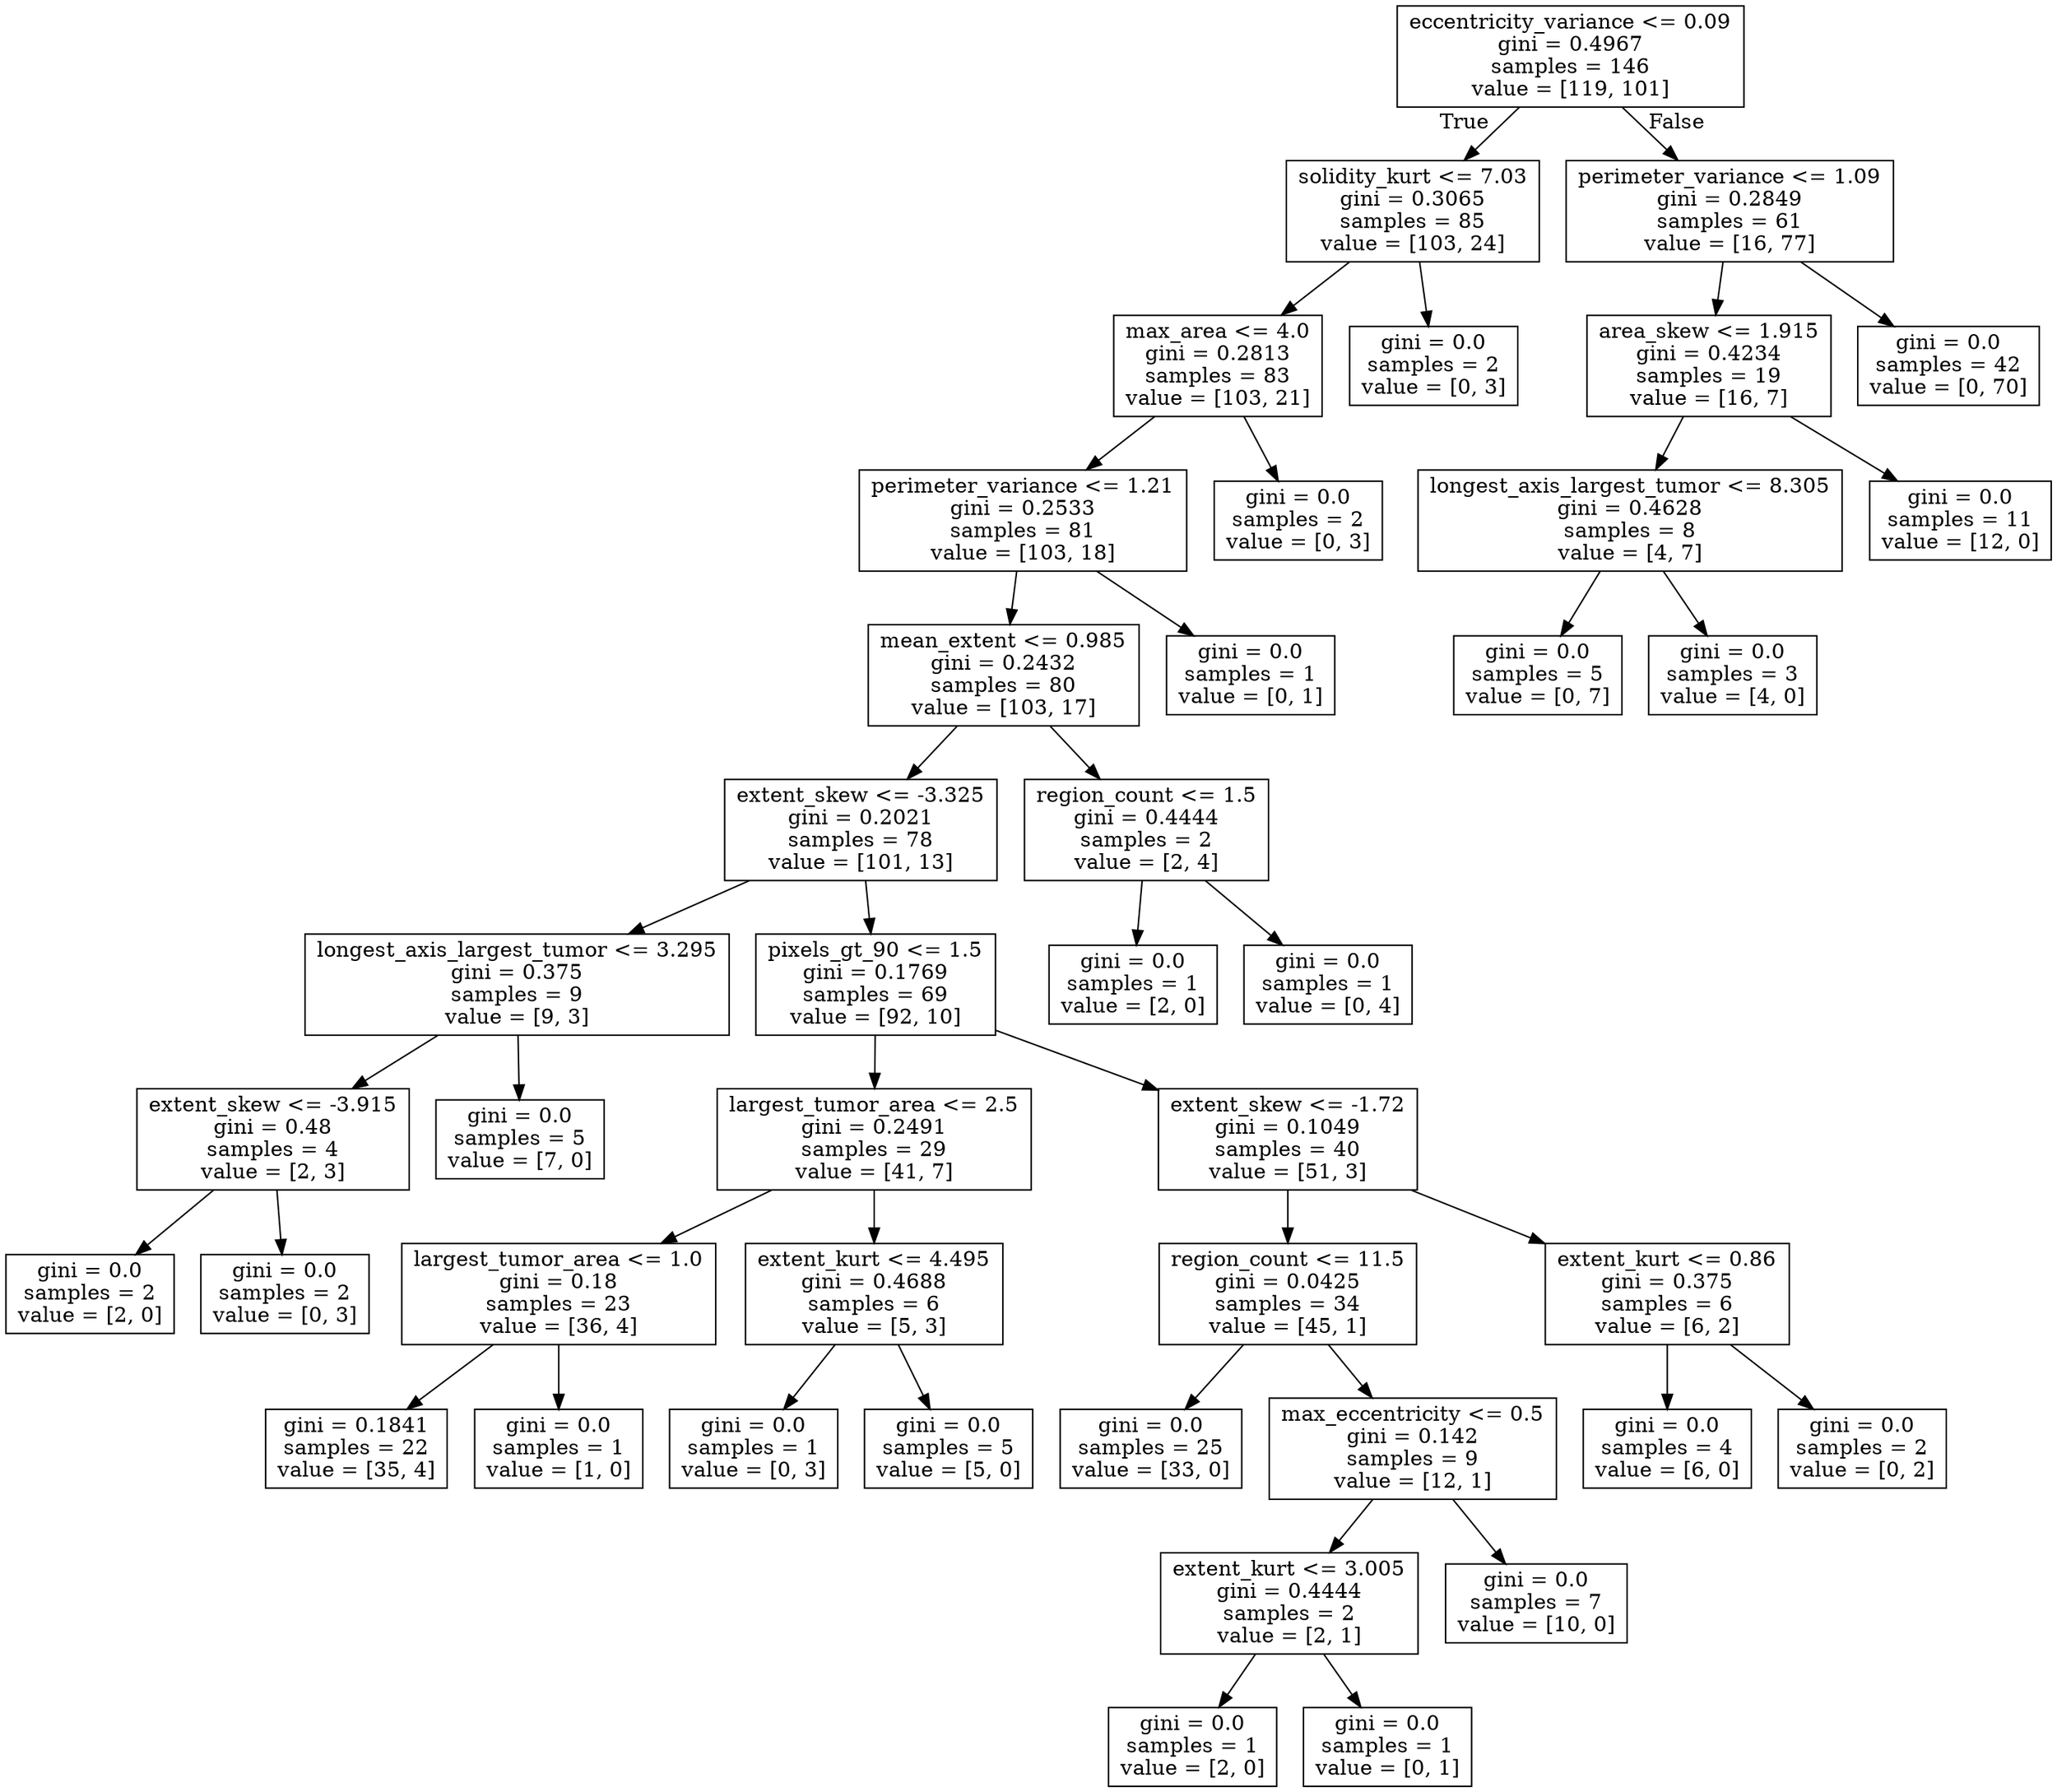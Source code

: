 digraph Tree {
node [shape=box] ;
0 [label="eccentricity_variance <= 0.09\ngini = 0.4967\nsamples = 146\nvalue = [119, 101]"] ;
1 [label="solidity_kurt <= 7.03\ngini = 0.3065\nsamples = 85\nvalue = [103, 24]"] ;
0 -> 1 [labeldistance=2.5, labelangle=45, headlabel="True"] ;
2 [label="max_area <= 4.0\ngini = 0.2813\nsamples = 83\nvalue = [103, 21]"] ;
1 -> 2 ;
3 [label="perimeter_variance <= 1.21\ngini = 0.2533\nsamples = 81\nvalue = [103, 18]"] ;
2 -> 3 ;
4 [label="mean_extent <= 0.985\ngini = 0.2432\nsamples = 80\nvalue = [103, 17]"] ;
3 -> 4 ;
5 [label="extent_skew <= -3.325\ngini = 0.2021\nsamples = 78\nvalue = [101, 13]"] ;
4 -> 5 ;
6 [label="longest_axis_largest_tumor <= 3.295\ngini = 0.375\nsamples = 9\nvalue = [9, 3]"] ;
5 -> 6 ;
7 [label="extent_skew <= -3.915\ngini = 0.48\nsamples = 4\nvalue = [2, 3]"] ;
6 -> 7 ;
8 [label="gini = 0.0\nsamples = 2\nvalue = [2, 0]"] ;
7 -> 8 ;
9 [label="gini = 0.0\nsamples = 2\nvalue = [0, 3]"] ;
7 -> 9 ;
10 [label="gini = 0.0\nsamples = 5\nvalue = [7, 0]"] ;
6 -> 10 ;
11 [label="pixels_gt_90 <= 1.5\ngini = 0.1769\nsamples = 69\nvalue = [92, 10]"] ;
5 -> 11 ;
12 [label="largest_tumor_area <= 2.5\ngini = 0.2491\nsamples = 29\nvalue = [41, 7]"] ;
11 -> 12 ;
13 [label="largest_tumor_area <= 1.0\ngini = 0.18\nsamples = 23\nvalue = [36, 4]"] ;
12 -> 13 ;
14 [label="gini = 0.1841\nsamples = 22\nvalue = [35, 4]"] ;
13 -> 14 ;
15 [label="gini = 0.0\nsamples = 1\nvalue = [1, 0]"] ;
13 -> 15 ;
16 [label="extent_kurt <= 4.495\ngini = 0.4688\nsamples = 6\nvalue = [5, 3]"] ;
12 -> 16 ;
17 [label="gini = 0.0\nsamples = 1\nvalue = [0, 3]"] ;
16 -> 17 ;
18 [label="gini = 0.0\nsamples = 5\nvalue = [5, 0]"] ;
16 -> 18 ;
19 [label="extent_skew <= -1.72\ngini = 0.1049\nsamples = 40\nvalue = [51, 3]"] ;
11 -> 19 ;
20 [label="region_count <= 11.5\ngini = 0.0425\nsamples = 34\nvalue = [45, 1]"] ;
19 -> 20 ;
21 [label="gini = 0.0\nsamples = 25\nvalue = [33, 0]"] ;
20 -> 21 ;
22 [label="max_eccentricity <= 0.5\ngini = 0.142\nsamples = 9\nvalue = [12, 1]"] ;
20 -> 22 ;
23 [label="extent_kurt <= 3.005\ngini = 0.4444\nsamples = 2\nvalue = [2, 1]"] ;
22 -> 23 ;
24 [label="gini = 0.0\nsamples = 1\nvalue = [2, 0]"] ;
23 -> 24 ;
25 [label="gini = 0.0\nsamples = 1\nvalue = [0, 1]"] ;
23 -> 25 ;
26 [label="gini = 0.0\nsamples = 7\nvalue = [10, 0]"] ;
22 -> 26 ;
27 [label="extent_kurt <= 0.86\ngini = 0.375\nsamples = 6\nvalue = [6, 2]"] ;
19 -> 27 ;
28 [label="gini = 0.0\nsamples = 4\nvalue = [6, 0]"] ;
27 -> 28 ;
29 [label="gini = 0.0\nsamples = 2\nvalue = [0, 2]"] ;
27 -> 29 ;
30 [label="region_count <= 1.5\ngini = 0.4444\nsamples = 2\nvalue = [2, 4]"] ;
4 -> 30 ;
31 [label="gini = 0.0\nsamples = 1\nvalue = [2, 0]"] ;
30 -> 31 ;
32 [label="gini = 0.0\nsamples = 1\nvalue = [0, 4]"] ;
30 -> 32 ;
33 [label="gini = 0.0\nsamples = 1\nvalue = [0, 1]"] ;
3 -> 33 ;
34 [label="gini = 0.0\nsamples = 2\nvalue = [0, 3]"] ;
2 -> 34 ;
35 [label="gini = 0.0\nsamples = 2\nvalue = [0, 3]"] ;
1 -> 35 ;
36 [label="perimeter_variance <= 1.09\ngini = 0.2849\nsamples = 61\nvalue = [16, 77]"] ;
0 -> 36 [labeldistance=2.5, labelangle=-45, headlabel="False"] ;
37 [label="area_skew <= 1.915\ngini = 0.4234\nsamples = 19\nvalue = [16, 7]"] ;
36 -> 37 ;
38 [label="longest_axis_largest_tumor <= 8.305\ngini = 0.4628\nsamples = 8\nvalue = [4, 7]"] ;
37 -> 38 ;
39 [label="gini = 0.0\nsamples = 5\nvalue = [0, 7]"] ;
38 -> 39 ;
40 [label="gini = 0.0\nsamples = 3\nvalue = [4, 0]"] ;
38 -> 40 ;
41 [label="gini = 0.0\nsamples = 11\nvalue = [12, 0]"] ;
37 -> 41 ;
42 [label="gini = 0.0\nsamples = 42\nvalue = [0, 70]"] ;
36 -> 42 ;
}
